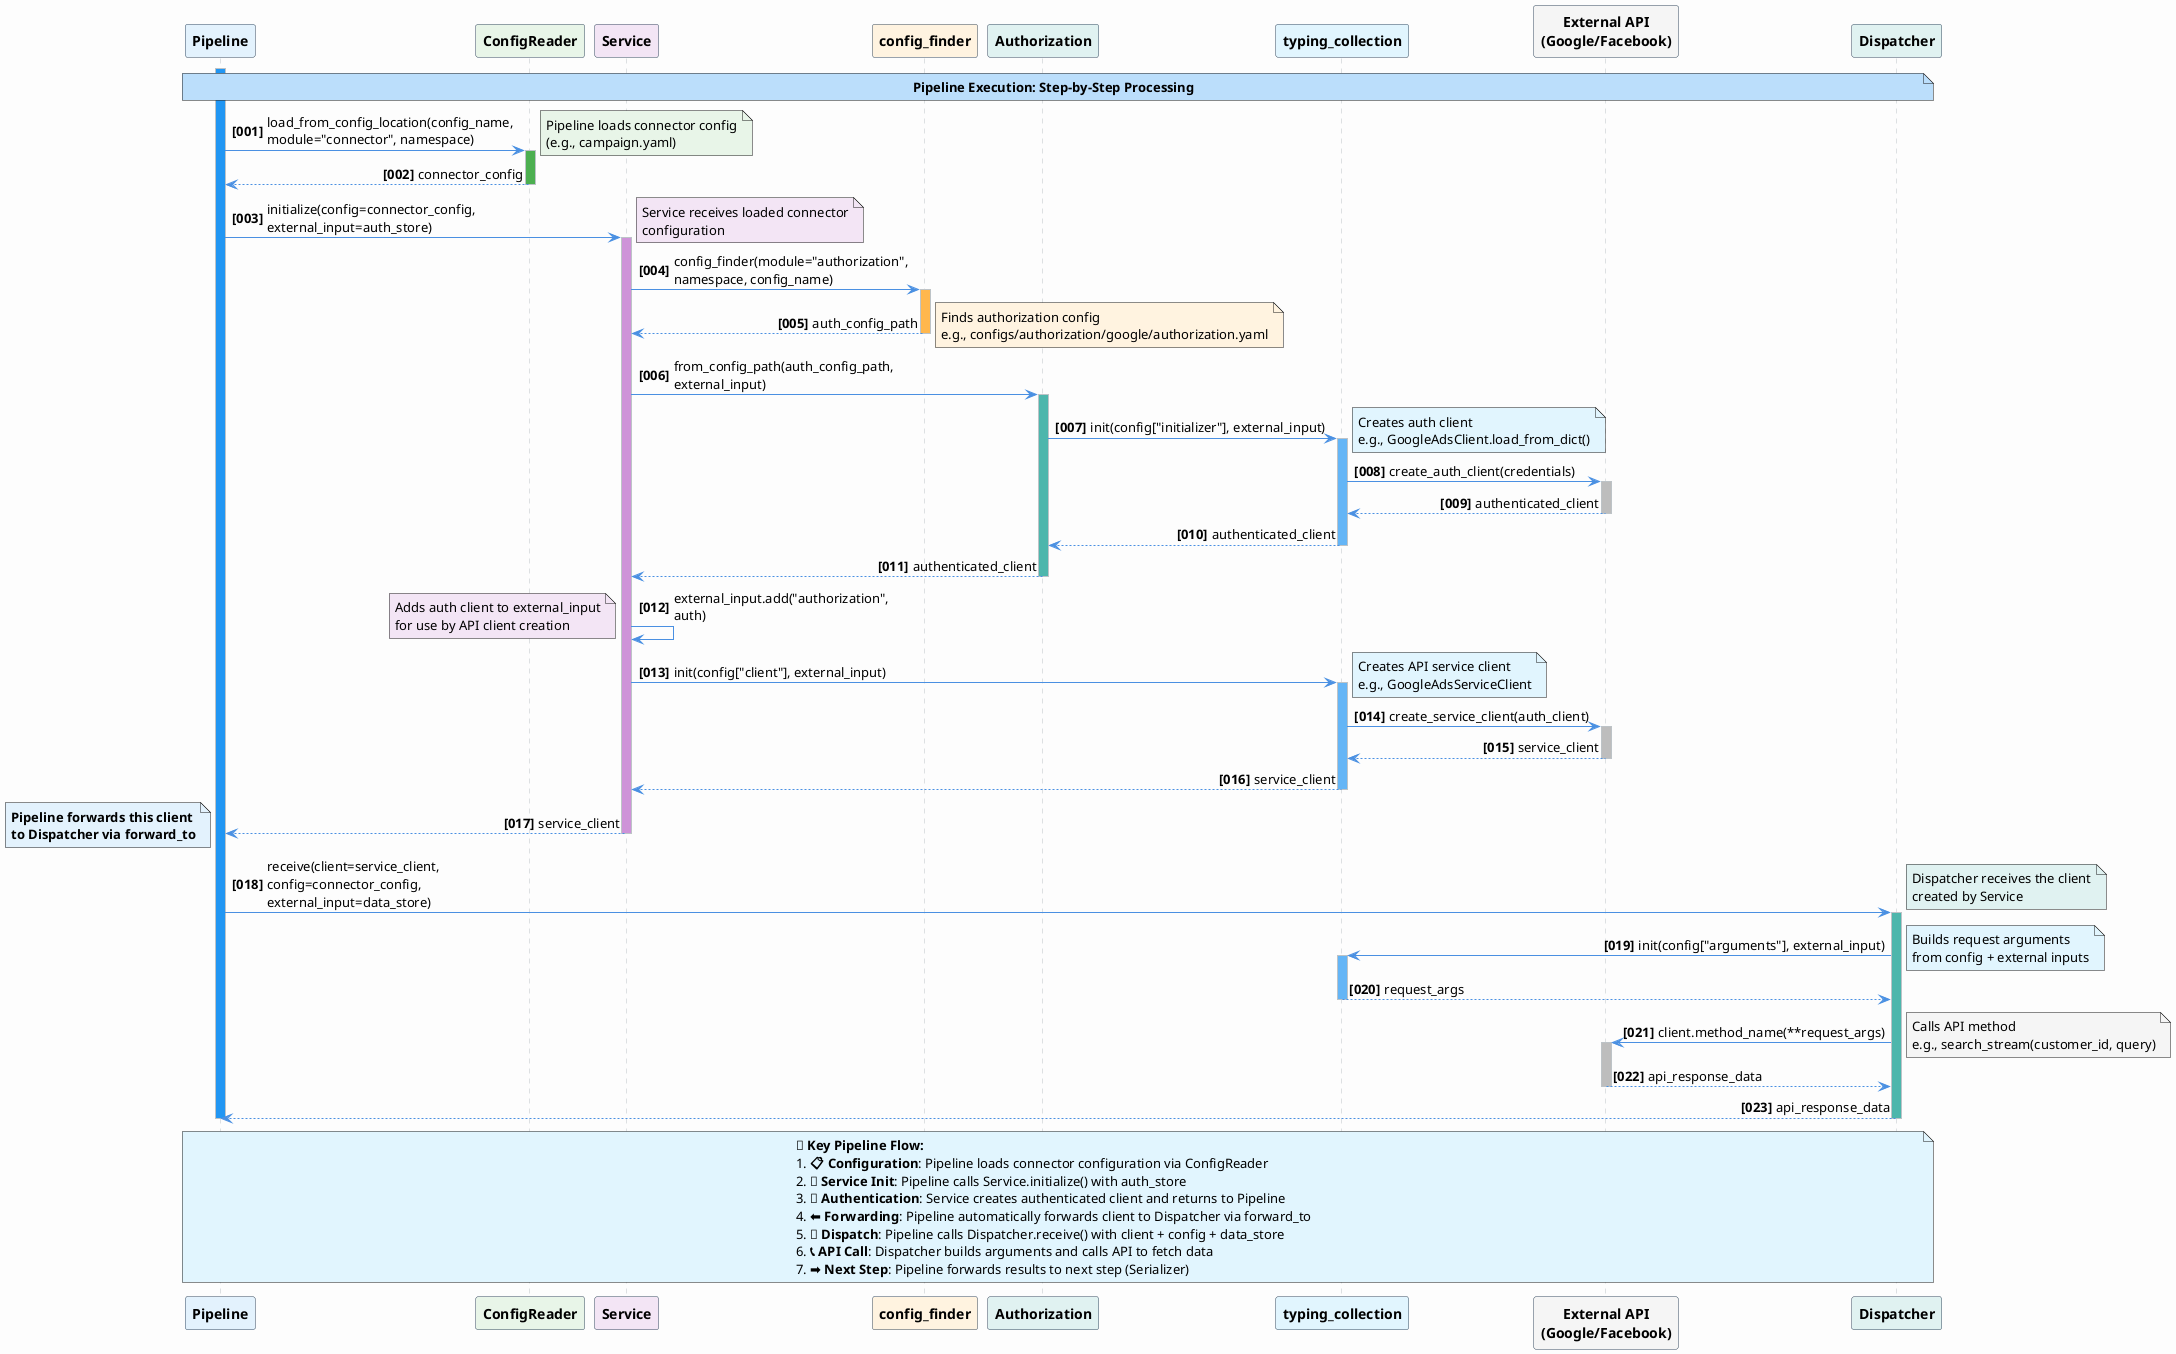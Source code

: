 @startuml
autonumber "<b>[000]"

skinparam backgroundColor #FDFDFD
skinparam sequenceMessageAlign direction
skinparam maxMessageSize 250

skinparam sequence {
    ArrowColor #4A90E2
    ActorBorderColor #2C3E50
    LifeLineBorderColor #BDC3C7
    LifeLineBackgroundColor #F8F9FA
    
    ParticipantBorderColor #34495E
    ParticipantBackgroundColor #FFFFFF
    ParticipantFontStyle Bold
    
    ActorBackgroundColor #E8F4FD
    ActorFontStyle Bold
    
    BoxBorderColor #4A90E2
    BoxBackgroundColor #F0F8FF
    BoxFontStyle Bold
    BoxFontColor #2C3E50
    
    GroupBorderColor #4A90E2
    GroupBackgroundColor #F0F8FF
    GroupHeaderFontColor #2C3E50
    GroupHeaderFontStyle Bold
    
    LoopBorderColor #4A90E2
    LoopBackgroundColor #F0F8FF
    LoopFontColor #2C3E50
    LoopFontStyle Bold
}

participant "Pipeline" as pipeline #E3F2FD
participant "ConfigReader" as config_reader #E8F5E8
participant "Service" as service #F3E5F5
participant "config_finder" as config_finder #FFF3E0
participant "Authorization" as auth #E0F2F1
participant "typing_collection" as typing #E1F5FE
participant "External API\n(Google/Facebook)" as api #F5F5F5
participant "Dispatcher" as dispatcher #E0F2F1

note over pipeline, dispatcher #BBDEFB : <b>Pipeline Execution: Step-by-Step Processing</b>

activate pipeline #2196F3

' Step 1: Load connector configuration
pipeline -> config_reader ++#4CAF50: load_from_config_location(config_name, module="connector", namespace)
note right #E8F5E8 : Pipeline loads connector config\n(e.g., campaign.yaml)
config_reader --> pipeline --: connector_config

' Step 2: Service creates authenticated client
pipeline -> service ++#CE93D8: initialize(config=connector_config, external_input=auth_store)
note right #F3E5F5 : Service receives loaded connector\nconfiguration

service -> config_finder ++#FFB74D: config_finder(module="authorization", namespace, config_name)
config_finder --> service --: auth_config_path
note right #FFF3E0 : Finds authorization config\ne.g., configs/authorization/google/authorization.yaml

service -> auth ++#4DB6AC: from_config_path(auth_config_path, external_input)

auth -> typing ++#64B5F6: init(config["initializer"], external_input)
note right #E1F5FE : Creates auth client\ne.g., GoogleAdsClient.load_from_dict()

typing -> api ++#BDBDBD: create_auth_client(credentials)
api --> typing --: authenticated_client
typing --> auth --: authenticated_client
auth --> service --: authenticated_client

service -> service: external_input.add("authorization", auth)
note left #F3E5F5 : Adds auth client to external_input\nfor use by API client creation

service -> typing ++#64B5F6: init(config["client"], external_input)
note right #E1F5FE : Creates API service client\ne.g., GoogleAdsServiceClient

typing -> api ++#BDBDBD: create_service_client(auth_client)
api --> typing --: service_client
typing --> service --: service_client

service --> pipeline --: service_client
note left #E3F2FD : **Pipeline forwards this client**\n**to Dispatcher via forward_to**

' Step 3: Dispatcher receives client and fetches data
pipeline -> dispatcher ++#4DB6AC: receive(client=service_client, config=connector_config, external_input=data_store)
note right #E0F2F1 : Dispatcher receives the client\ncreated by Service

dispatcher -> typing ++#64B5F6: init(config["arguments"], external_input)
note right #E1F5FE : Builds request arguments\nfrom config + external inputs

typing --> dispatcher --: request_args

dispatcher -> api ++#BDBDBD: client.method_name(**request_args)
note right #F5F5F5 : Calls API method\ne.g., search_stream(customer_id, query)

api --> dispatcher --: api_response_data
dispatcher --> pipeline --: api_response_data

deactivate pipeline

note over pipeline, dispatcher #E1F5FE
<b>🔗 Key Pipeline Flow:</b>
1. **📋 Configuration**: Pipeline loads connector configuration via ConfigReader
2. **🔧 Service Init**: Pipeline calls Service.initialize() with auth_store
3. **🔐 Authentication**: Service creates authenticated client and returns to Pipeline
4. **⬅️ Forwarding**: Pipeline automatically forwards client to Dispatcher via forward_to
5. **📡 Dispatch**: Pipeline calls Dispatcher.receive() with client + config + data_store
6. **📞 API Call**: Dispatcher builds arguments and calls API to fetch data
7. **➡️ Next Step**: Pipeline forwards results to next step (Serializer)
end note

@enduml 